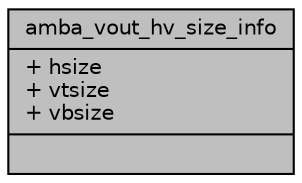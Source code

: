 digraph "amba_vout_hv_size_info"
{
 // INTERACTIVE_SVG=YES
 // LATEX_PDF_SIZE
  bgcolor="transparent";
  edge [fontname="Helvetica",fontsize="10",labelfontname="Helvetica",labelfontsize="10"];
  node [fontname="Helvetica",fontsize="10",shape=record];
  Node1 [label="{amba_vout_hv_size_info\n|+ hsize\l+ vtsize\l+ vbsize\l|}",height=0.2,width=0.4,color="black", fillcolor="grey75", style="filled", fontcolor="black",tooltip=" "];
}
